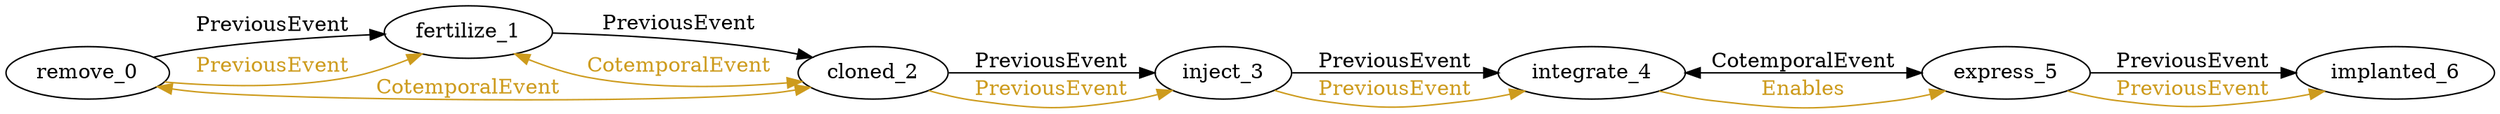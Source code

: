 digraph finite_state_machine { 
	rankdir=LR;
	size="50,50";
node0 [label = "remove_0"]
node1 [label = "fertilize_1"]
node2 [label = "cloned_2"]
node3 [label = "inject_3"]
node4 [label = "integrate_4"]
node5 [label = "express_5"]
node6 [label = "implanted_6"]
node0 -> node1 [ label = "PreviousEvent" fontcolor="black"  color = "Black"];
node0 -> node1 [ label = "PreviousEvent" fontcolor="goldenrod3"  color = "goldenrod3"];
node0 -> node2 [ label = "CotemporalEvent" fontcolor="goldenrod3" dir = "both" color = "goldenrod3"];
node1 -> node2 [ label = "PreviousEvent" fontcolor="black"  color = "Black"];
node1 -> node2 [ label = "CotemporalEvent" fontcolor="goldenrod3" dir = "both" color = "goldenrod3"];
node2 -> node3 [ label = "PreviousEvent" fontcolor="black"  color = "Black"];
node2 -> node3 [ label = "PreviousEvent" fontcolor="goldenrod3"  color = "goldenrod3"];
node3 -> node4 [ label = "PreviousEvent" fontcolor="black"  color = "Black"];
node3 -> node4 [ label = "PreviousEvent" fontcolor="goldenrod3"  color = "goldenrod3"];
node4 -> node5 [ label = "CotemporalEvent" fontcolor="black" dir = "both" color = "Black"];
node4 -> node5 [ label = "Enables" fontcolor="goldenrod3"  color = "goldenrod3"];
node5 -> node6 [ label = "PreviousEvent" fontcolor="black"  color = "Black"];
node5 -> node6 [ label = "PreviousEvent" fontcolor="goldenrod3"  color = "goldenrod3"];
}